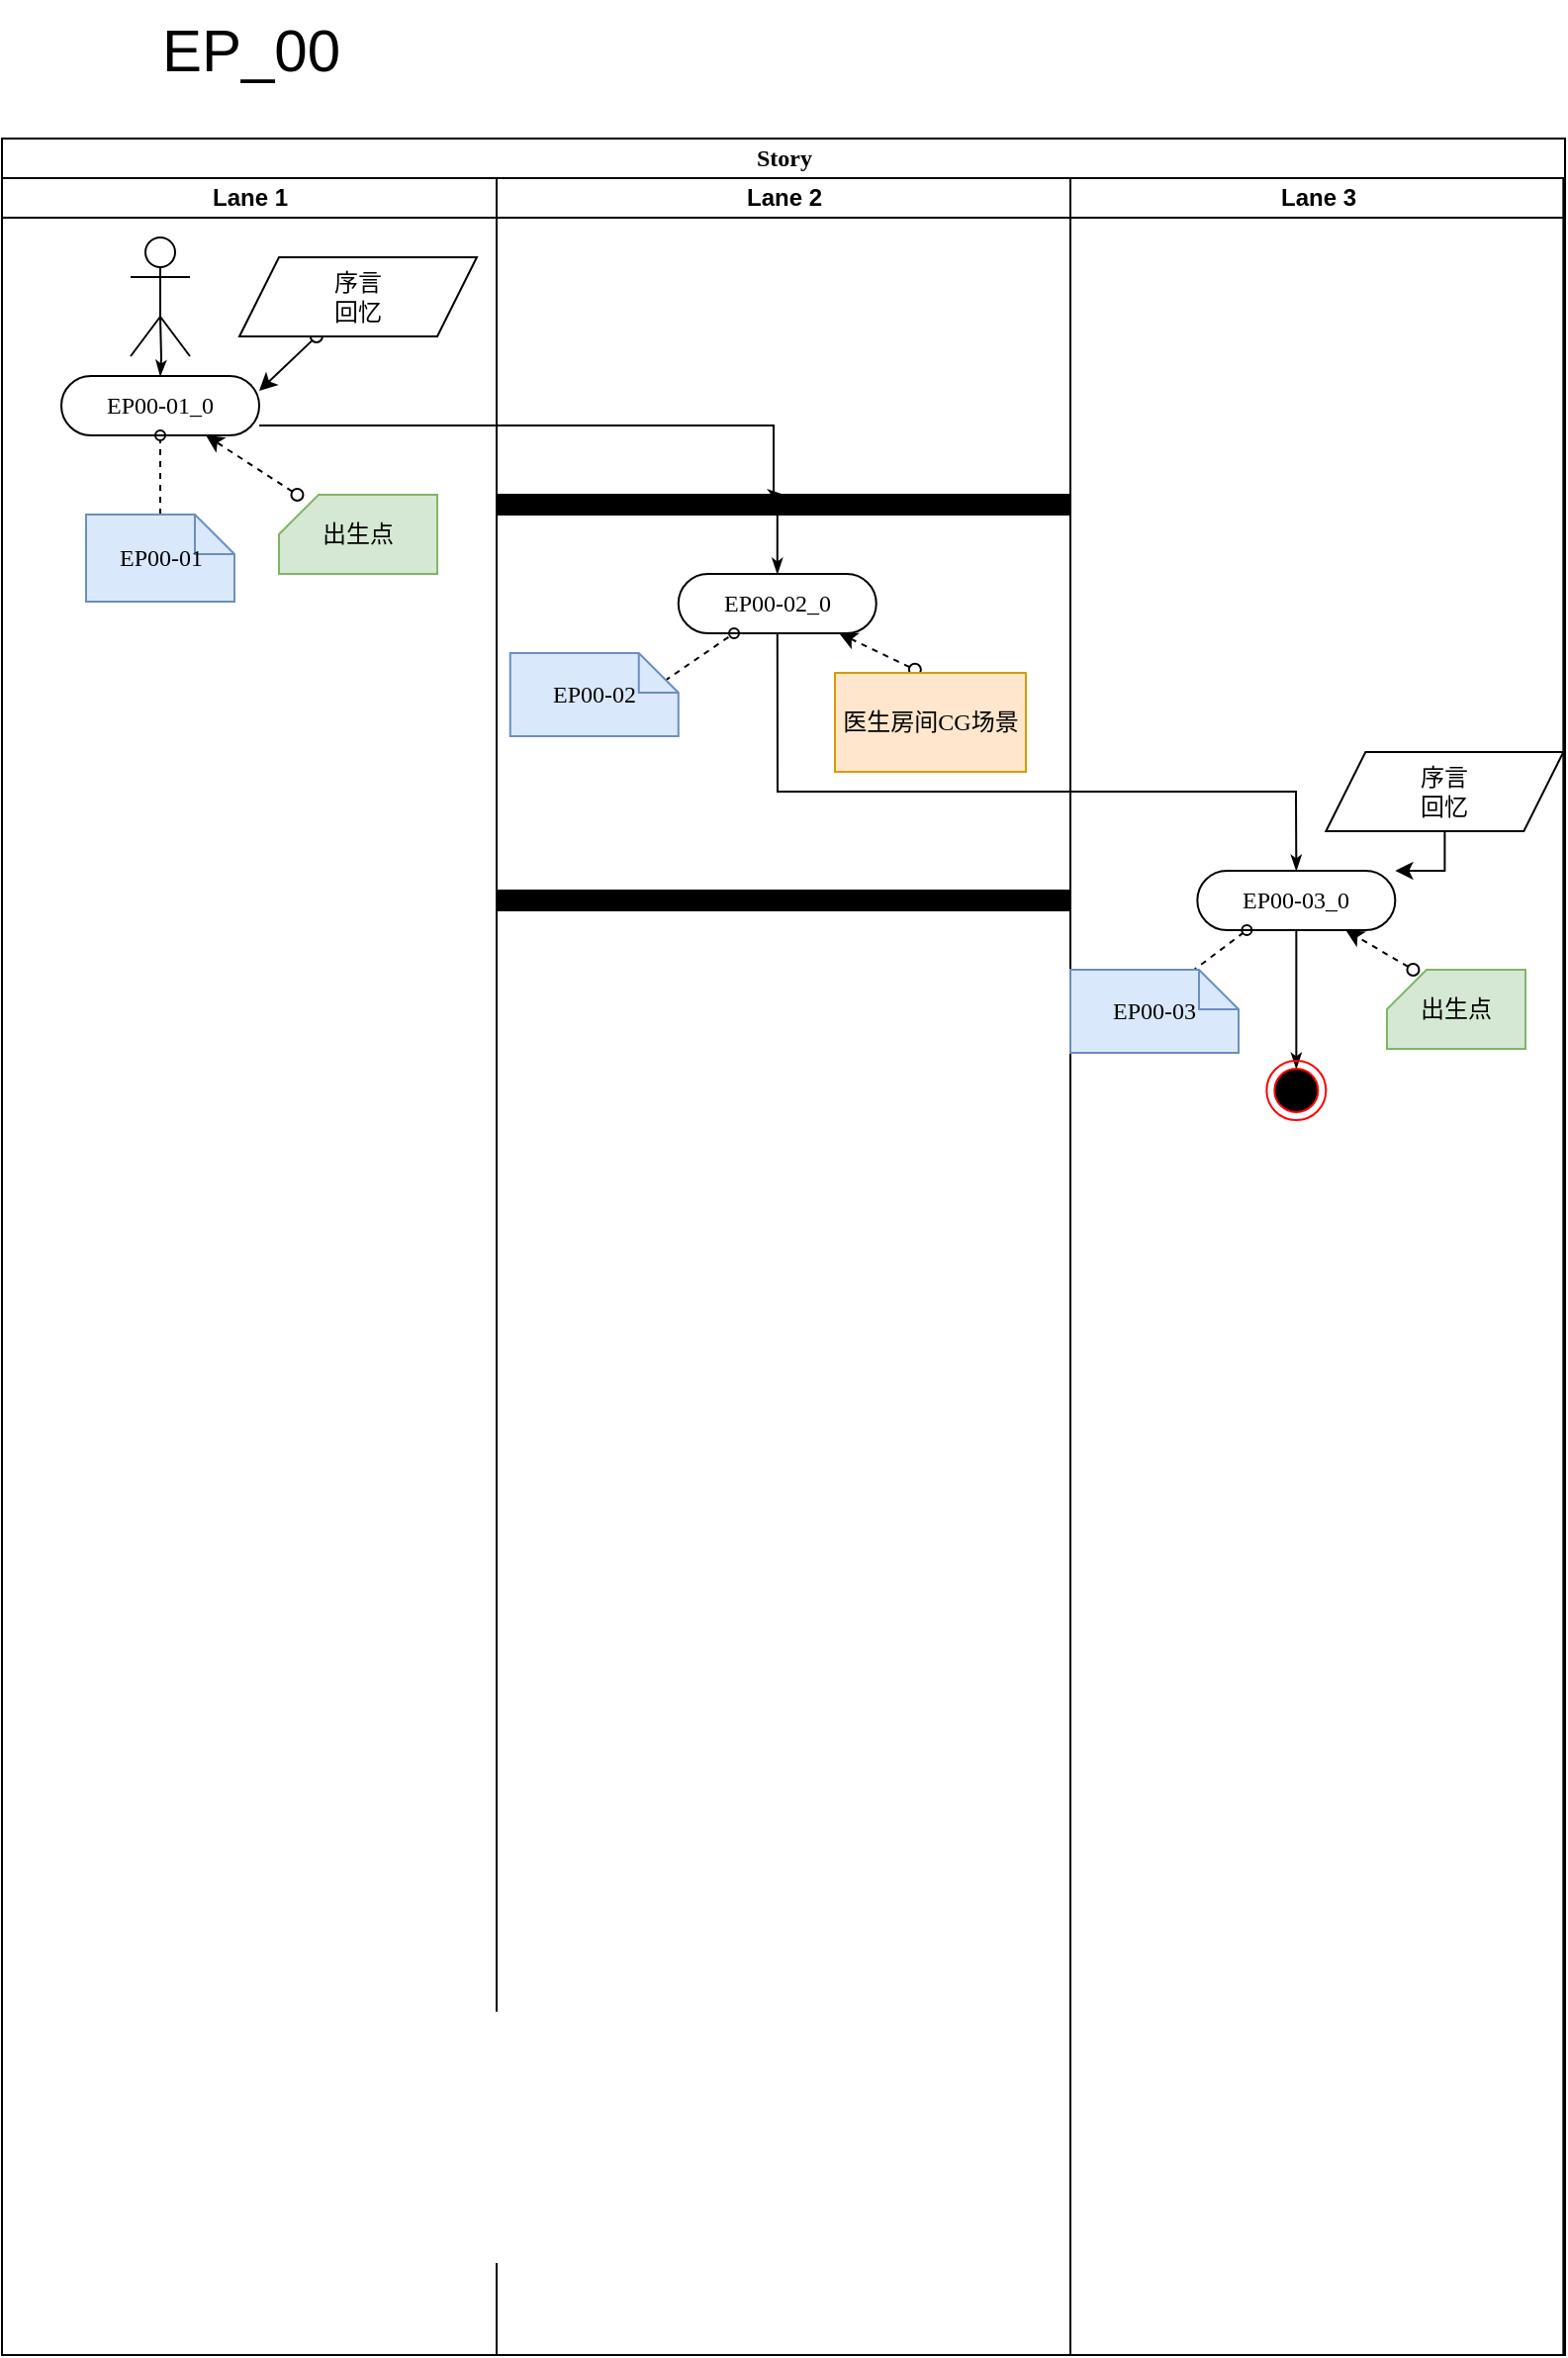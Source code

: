 <mxfile version="14.4.3" type="github">
  <diagram id="wKTDtwubBM4ZaoyLXUtE" name="Page-1">
    <mxGraphModel dx="1038" dy="1717" grid="1" gridSize="10" guides="1" tooltips="1" connect="1" arrows="1" fold="1" page="1" pageScale="1" pageWidth="827" pageHeight="1169" math="0" shadow="0">
      <root>
        <mxCell id="0" />
        <mxCell id="1" parent="0" />
        <mxCell id="kF__j294HLQNLXvyXOyZ-1" value="Story" style="swimlane;html=1;childLayout=stackLayout;startSize=20;rounded=0;shadow=0;comic=0;labelBackgroundColor=none;strokeWidth=1;fontFamily=Verdana;fontSize=12;align=center;" vertex="1" parent="1">
          <mxGeometry x="19" y="-1080" width="790" height="1120" as="geometry" />
        </mxCell>
        <mxCell id="kF__j294HLQNLXvyXOyZ-2" value="Lane 1" style="swimlane;html=1;startSize=20;" vertex="1" parent="kF__j294HLQNLXvyXOyZ-1">
          <mxGeometry y="20" width="250" height="1100" as="geometry" />
        </mxCell>
        <mxCell id="kF__j294HLQNLXvyXOyZ-3" value="EP00-01_0" style="rounded=1;whiteSpace=wrap;html=1;shadow=0;comic=0;labelBackgroundColor=none;strokeWidth=1;fontFamily=Verdana;fontSize=12;align=center;arcSize=50;" vertex="1" parent="kF__j294HLQNLXvyXOyZ-2">
          <mxGeometry x="30" y="100" width="100" height="30" as="geometry" />
        </mxCell>
        <mxCell id="kF__j294HLQNLXvyXOyZ-4" style="edgeStyle=none;rounded=0;html=1;dashed=1;labelBackgroundColor=none;startArrow=none;startFill=0;startSize=5;endArrow=oval;endFill=0;endSize=5;jettySize=auto;orthogonalLoop=1;strokeWidth=1;fontFamily=Verdana;fontSize=12;entryX=0.5;entryY=1;entryDx=0;entryDy=0;exitX=0.5;exitY=0;exitDx=0;exitDy=0;exitPerimeter=0;" edge="1" parent="kF__j294HLQNLXvyXOyZ-2" source="kF__j294HLQNLXvyXOyZ-6" target="kF__j294HLQNLXvyXOyZ-3">
          <mxGeometry relative="1" as="geometry">
            <mxPoint x="150" y="257.878" as="sourcePoint" />
            <mxPoint x="112.955" y="238" as="targetPoint" />
          </mxGeometry>
        </mxCell>
        <mxCell id="kF__j294HLQNLXvyXOyZ-5" style="edgeStyle=orthogonalEdgeStyle;rounded=0;html=1;labelBackgroundColor=none;startArrow=none;startFill=0;startSize=5;endArrow=classicThin;endFill=1;endSize=5;jettySize=auto;orthogonalLoop=1;strokeWidth=1;fontFamily=Verdana;fontSize=12" edge="1" parent="kF__j294HLQNLXvyXOyZ-2" target="kF__j294HLQNLXvyXOyZ-3">
          <mxGeometry relative="1" as="geometry">
            <mxPoint x="80" y="70" as="sourcePoint" />
          </mxGeometry>
        </mxCell>
        <mxCell id="kF__j294HLQNLXvyXOyZ-6" value="EP00-01" style="shape=note;whiteSpace=wrap;html=1;rounded=0;shadow=0;comic=0;labelBackgroundColor=none;strokeWidth=1;fontFamily=Verdana;fontSize=12;align=center;size=20;fillColor=#dae8fc;strokeColor=#6c8ebf;" vertex="1" parent="kF__j294HLQNLXvyXOyZ-2">
          <mxGeometry x="42.5" y="170" width="75" height="44" as="geometry" />
        </mxCell>
        <mxCell id="kF__j294HLQNLXvyXOyZ-7" value="" style="shape=umlActor;verticalLabelPosition=bottom;verticalAlign=top;html=1;outlineConnect=0;" vertex="1" parent="kF__j294HLQNLXvyXOyZ-2">
          <mxGeometry x="65" y="30" width="30" height="60" as="geometry" />
        </mxCell>
        <mxCell id="kF__j294HLQNLXvyXOyZ-8" style="edgeStyle=none;rounded=0;orthogonalLoop=1;jettySize=auto;html=1;dashed=1;startArrow=oval;startFill=0;" edge="1" parent="kF__j294HLQNLXvyXOyZ-2" source="kF__j294HLQNLXvyXOyZ-9" target="kF__j294HLQNLXvyXOyZ-3">
          <mxGeometry relative="1" as="geometry" />
        </mxCell>
        <mxCell id="kF__j294HLQNLXvyXOyZ-9" value="出生点" style="shape=card;whiteSpace=wrap;html=1;size=20;fillColor=#d5e8d4;strokeColor=#82b366;" vertex="1" parent="kF__j294HLQNLXvyXOyZ-2">
          <mxGeometry x="140" y="160" width="80" height="40" as="geometry" />
        </mxCell>
        <mxCell id="kF__j294HLQNLXvyXOyZ-10" style="edgeStyle=none;rounded=0;orthogonalLoop=1;jettySize=auto;html=1;entryX=1;entryY=0.25;entryDx=0;entryDy=0;startArrow=oval;startFill=0;" edge="1" parent="kF__j294HLQNLXvyXOyZ-2" source="kF__j294HLQNLXvyXOyZ-11" target="kF__j294HLQNLXvyXOyZ-3">
          <mxGeometry relative="1" as="geometry" />
        </mxCell>
        <mxCell id="kF__j294HLQNLXvyXOyZ-11" value="序言&lt;br&gt;回忆" style="shape=parallelogram;perimeter=parallelogramPerimeter;whiteSpace=wrap;html=1;fixedSize=1;" vertex="1" parent="kF__j294HLQNLXvyXOyZ-2">
          <mxGeometry x="120" y="40" width="120" height="40" as="geometry" />
        </mxCell>
        <mxCell id="kF__j294HLQNLXvyXOyZ-12" value="Lane 2" style="swimlane;html=1;startSize=20;" vertex="1" parent="kF__j294HLQNLXvyXOyZ-1">
          <mxGeometry x="250" y="20" width="290" height="1100" as="geometry" />
        </mxCell>
        <mxCell id="kF__j294HLQNLXvyXOyZ-13" value="" style="whiteSpace=wrap;html=1;rounded=0;shadow=0;comic=0;labelBackgroundColor=none;strokeWidth=1;fillColor=#000000;fontFamily=Verdana;fontSize=12;align=center;rotation=0;" vertex="1" parent="kF__j294HLQNLXvyXOyZ-12">
          <mxGeometry y="160" width="290" height="10" as="geometry" />
        </mxCell>
        <mxCell id="kF__j294HLQNLXvyXOyZ-14" value="EP00-02_0" style="rounded=1;whiteSpace=wrap;html=1;shadow=0;comic=0;labelBackgroundColor=none;strokeWidth=1;fontFamily=Verdana;fontSize=12;align=center;arcSize=50;" vertex="1" parent="kF__j294HLQNLXvyXOyZ-12">
          <mxGeometry x="91.88" y="200" width="100" height="30" as="geometry" />
        </mxCell>
        <mxCell id="kF__j294HLQNLXvyXOyZ-15" style="edgeStyle=orthogonalEdgeStyle;rounded=0;html=1;exitX=0.25;exitY=1;entryX=0.5;entryY=0;labelBackgroundColor=none;startArrow=none;startFill=0;startSize=5;endArrow=classicThin;endFill=1;endSize=5;jettySize=auto;orthogonalLoop=1;strokeWidth=1;fontFamily=Verdana;fontSize=12" edge="1" parent="kF__j294HLQNLXvyXOyZ-12" source="kF__j294HLQNLXvyXOyZ-13" target="kF__j294HLQNLXvyXOyZ-14">
          <mxGeometry relative="1" as="geometry">
            <Array as="points">
              <mxPoint x="142" y="170" />
            </Array>
          </mxGeometry>
        </mxCell>
        <mxCell id="kF__j294HLQNLXvyXOyZ-17" style="edgeStyle=none;rounded=0;html=1;labelBackgroundColor=none;startArrow=none;startFill=0;startSize=5;endArrow=oval;endFill=0;endSize=5;jettySize=auto;orthogonalLoop=1;strokeWidth=1;fontFamily=Verdana;fontSize=12;dashed=1;" edge="1" parent="kF__j294HLQNLXvyXOyZ-12" target="kF__j294HLQNLXvyXOyZ-14">
          <mxGeometry relative="1" as="geometry">
            <mxPoint x="85.005" y="254" as="sourcePoint" />
          </mxGeometry>
        </mxCell>
        <mxCell id="kF__j294HLQNLXvyXOyZ-20" value="EP00-02" style="shape=note;whiteSpace=wrap;html=1;rounded=0;shadow=0;comic=0;labelBackgroundColor=none;strokeWidth=1;fontFamily=Verdana;fontSize=12;align=center;size=20;fillColor=#dae8fc;strokeColor=#6c8ebf;" vertex="1" parent="kF__j294HLQNLXvyXOyZ-12">
          <mxGeometry x="6.88" y="240" width="85" height="42" as="geometry" />
        </mxCell>
        <mxCell id="kF__j294HLQNLXvyXOyZ-25" style="edgeStyle=none;rounded=0;orthogonalLoop=1;jettySize=auto;html=1;dashed=1;startArrow=oval;startFill=0;exitX=0.419;exitY=-0.032;exitDx=0;exitDy=0;exitPerimeter=0;" edge="1" parent="kF__j294HLQNLXvyXOyZ-12" source="kF__j294HLQNLXvyXOyZ-47" target="kF__j294HLQNLXvyXOyZ-14">
          <mxGeometry relative="1" as="geometry">
            <mxPoint x="210" y="231.515" as="sourcePoint" />
          </mxGeometry>
        </mxCell>
        <mxCell id="kF__j294HLQNLXvyXOyZ-34" value="" style="whiteSpace=wrap;html=1;rounded=0;shadow=0;comic=0;labelBackgroundColor=none;strokeWidth=1;fillColor=#000000;fontFamily=Verdana;fontSize=12;align=center;rotation=0;" vertex="1" parent="kF__j294HLQNLXvyXOyZ-12">
          <mxGeometry y="360" width="290" height="10" as="geometry" />
        </mxCell>
        <mxCell id="kF__j294HLQNLXvyXOyZ-47" value="医生房间CG场景" style="rounded=0;whiteSpace=wrap;html=1;shadow=0;comic=0;labelBackgroundColor=none;strokeWidth=1;fontFamily=Verdana;fontSize=12;align=center;arcSize=50;fillColor=#ffe6cc;strokeColor=#d79b00;" vertex="1" parent="kF__j294HLQNLXvyXOyZ-12">
          <mxGeometry x="171" y="250" width="96.5" height="50" as="geometry" />
        </mxCell>
        <mxCell id="kF__j294HLQNLXvyXOyZ-35" value="Lane 3" style="swimlane;html=1;startSize=20;" vertex="1" parent="kF__j294HLQNLXvyXOyZ-1">
          <mxGeometry x="540" y="20" width="249.17" height="1100" as="geometry" />
        </mxCell>
        <mxCell id="kF__j294HLQNLXvyXOyZ-36" style="rounded=0;html=1;labelBackgroundColor=none;startArrow=none;startFill=0;startSize=5;endArrow=classicThin;endFill=1;endSize=5;jettySize=auto;orthogonalLoop=1;strokeWidth=1;fontFamily=Verdana;fontSize=12" edge="1" parent="kF__j294HLQNLXvyXOyZ-35">
          <mxGeometry relative="1" as="geometry">
            <mxPoint x="61.25" y="268" as="targetPoint" />
          </mxGeometry>
        </mxCell>
        <mxCell id="kF__j294HLQNLXvyXOyZ-37" style="edgeStyle=none;rounded=0;html=1;labelBackgroundColor=none;startArrow=none;startFill=0;startSize=5;endArrow=classicThin;endFill=1;endSize=5;jettySize=auto;orthogonalLoop=1;strokeWidth=1;fontFamily=Verdana;fontSize=12" edge="1" parent="kF__j294HLQNLXvyXOyZ-35">
          <mxGeometry relative="1" as="geometry">
            <mxPoint x="35" y="367.222" as="targetPoint" />
          </mxGeometry>
        </mxCell>
        <mxCell id="kF__j294HLQNLXvyXOyZ-38" style="edgeStyle=none;rounded=0;html=1;labelBackgroundColor=none;startArrow=none;startFill=0;startSize=5;endArrow=classicThin;endFill=1;endSize=5;jettySize=auto;orthogonalLoop=1;strokeWidth=1;fontFamily=Verdana;fontSize=12" edge="1" parent="kF__j294HLQNLXvyXOyZ-35">
          <mxGeometry relative="1" as="geometry">
            <mxPoint x="70.565" y="298" as="sourcePoint" />
          </mxGeometry>
        </mxCell>
        <mxCell id="kF__j294HLQNLXvyXOyZ-39" style="edgeStyle=none;rounded=0;html=1;dashed=1;labelBackgroundColor=none;startArrow=none;startFill=0;startSize=5;endArrow=oval;endFill=0;endSize=5;jettySize=auto;orthogonalLoop=1;strokeWidth=1;fontFamily=Verdana;fontSize=12" edge="1" parent="kF__j294HLQNLXvyXOyZ-35">
          <mxGeometry relative="1" as="geometry">
            <mxPoint x="160" y="257.878" as="sourcePoint" />
          </mxGeometry>
        </mxCell>
        <mxCell id="kF__j294HLQNLXvyXOyZ-40" style="edgeStyle=none;rounded=0;html=1;dashed=1;labelBackgroundColor=none;startArrow=none;startFill=0;startSize=5;endArrow=oval;endFill=0;endSize=5;jettySize=auto;orthogonalLoop=1;strokeWidth=1;fontFamily=Verdana;fontSize=12" edge="1" parent="kF__j294HLQNLXvyXOyZ-35">
          <mxGeometry relative="1" as="geometry">
            <mxPoint x="85" y="281.814" as="targetPoint" />
          </mxGeometry>
        </mxCell>
        <mxCell id="kF__j294HLQNLXvyXOyZ-41" style="edgeStyle=none;rounded=0;html=1;dashed=1;labelBackgroundColor=none;startArrow=none;startFill=0;startSize=5;endArrow=oval;endFill=0;endSize=5;jettySize=auto;orthogonalLoop=1;strokeWidth=1;fontFamily=Verdana;fontSize=12" edge="1" parent="kF__j294HLQNLXvyXOyZ-35">
          <mxGeometry relative="1" as="geometry">
            <mxPoint x="154.744" y="415" as="sourcePoint" />
          </mxGeometry>
        </mxCell>
        <mxCell id="kF__j294HLQNLXvyXOyZ-42" style="edgeStyle=none;rounded=0;html=1;dashed=1;labelBackgroundColor=none;startArrow=none;startFill=0;startSize=5;endArrow=oval;endFill=0;endSize=5;jettySize=auto;orthogonalLoop=1;strokeWidth=1;fontFamily=Verdana;fontSize=12" edge="1" parent="kF__j294HLQNLXvyXOyZ-35">
          <mxGeometry relative="1" as="geometry">
            <mxPoint x="35" y="389.538" as="targetPoint" />
          </mxGeometry>
        </mxCell>
        <mxCell id="kF__j294HLQNLXvyXOyZ-16" value="EP00-03_0" style="rounded=1;whiteSpace=wrap;html=1;shadow=0;comic=0;labelBackgroundColor=none;strokeWidth=1;fontFamily=Verdana;fontSize=12;align=center;arcSize=50;" vertex="1" parent="kF__j294HLQNLXvyXOyZ-35">
          <mxGeometry x="64.17" y="350" width="100" height="30" as="geometry" />
        </mxCell>
        <mxCell id="kF__j294HLQNLXvyXOyZ-18" style="edgeStyle=none;rounded=0;html=1;labelBackgroundColor=none;startArrow=none;startFill=0;startSize=5;endArrow=classicThin;endFill=1;endSize=5;jettySize=auto;orthogonalLoop=1;strokeWidth=1;fontFamily=Verdana;fontSize=12" edge="1" parent="kF__j294HLQNLXvyXOyZ-35" source="kF__j294HLQNLXvyXOyZ-16">
          <mxGeometry relative="1" as="geometry">
            <mxPoint x="114.17" y="450" as="targetPoint" />
          </mxGeometry>
        </mxCell>
        <mxCell id="kF__j294HLQNLXvyXOyZ-22" style="edgeStyle=none;rounded=0;html=1;labelBackgroundColor=none;startArrow=none;startFill=0;startSize=5;endArrow=oval;endFill=0;endSize=5;jettySize=auto;orthogonalLoop=1;strokeWidth=1;fontFamily=Verdana;fontSize=12;dashed=1;entryX=0.25;entryY=1;entryDx=0;entryDy=0;exitX=0.966;exitY=0.262;exitDx=0;exitDy=0;exitPerimeter=0;" edge="1" parent="kF__j294HLQNLXvyXOyZ-35" target="kF__j294HLQNLXvyXOyZ-16">
          <mxGeometry relative="1" as="geometry">
            <mxPoint x="61.28" y="401.004" as="sourcePoint" />
            <mxPoint x="52.29" y="350" as="targetPoint" />
          </mxGeometry>
        </mxCell>
        <mxCell id="kF__j294HLQNLXvyXOyZ-27" style="edgeStyle=none;rounded=0;orthogonalLoop=1;jettySize=auto;html=1;entryX=0.75;entryY=1;entryDx=0;entryDy=0;dashed=1;startArrow=oval;startFill=0;" edge="1" parent="kF__j294HLQNLXvyXOyZ-35" target="kF__j294HLQNLXvyXOyZ-16">
          <mxGeometry relative="1" as="geometry">
            <mxPoint x="173.23" y="400" as="sourcePoint" />
          </mxGeometry>
        </mxCell>
        <mxCell id="kF__j294HLQNLXvyXOyZ-33" value="" style="ellipse;html=1;shape=endState;fillColor=#000000;strokeColor=#ff0000;" vertex="1" parent="kF__j294HLQNLXvyXOyZ-35">
          <mxGeometry x="99.17" y="446" width="30" height="30" as="geometry" />
        </mxCell>
        <mxCell id="kF__j294HLQNLXvyXOyZ-21" value="EP00-03" style="shape=note;whiteSpace=wrap;html=1;rounded=0;shadow=0;comic=0;labelBackgroundColor=none;strokeWidth=1;fontFamily=Verdana;fontSize=12;align=center;size=20;fillColor=#dae8fc;strokeColor=#6c8ebf;" vertex="1" parent="kF__j294HLQNLXvyXOyZ-35">
          <mxGeometry y="400" width="85" height="42" as="geometry" />
        </mxCell>
        <mxCell id="kF__j294HLQNLXvyXOyZ-28" value="出生点" style="shape=card;whiteSpace=wrap;html=1;size=20;fillColor=#d5e8d4;strokeColor=#82b366;" vertex="1" parent="kF__j294HLQNLXvyXOyZ-35">
          <mxGeometry x="160" y="400" width="70" height="40" as="geometry" />
        </mxCell>
        <mxCell id="kF__j294HLQNLXvyXOyZ-46" style="edgeStyle=orthogonalEdgeStyle;rounded=0;orthogonalLoop=1;jettySize=auto;html=1;entryX=1;entryY=0;entryDx=0;entryDy=0;" edge="1" parent="kF__j294HLQNLXvyXOyZ-35" source="kF__j294HLQNLXvyXOyZ-45" target="kF__j294HLQNLXvyXOyZ-16">
          <mxGeometry relative="1" as="geometry" />
        </mxCell>
        <mxCell id="kF__j294HLQNLXvyXOyZ-45" value="序言&lt;br&gt;回忆" style="shape=parallelogram;perimeter=parallelogramPerimeter;whiteSpace=wrap;html=1;fixedSize=1;" vertex="1" parent="kF__j294HLQNLXvyXOyZ-35">
          <mxGeometry x="129.17" y="290" width="120" height="40" as="geometry" />
        </mxCell>
        <mxCell id="kF__j294HLQNLXvyXOyZ-43" style="edgeStyle=orthogonalEdgeStyle;rounded=0;html=1;entryX=0.5;entryY=0;labelBackgroundColor=none;startArrow=none;startFill=0;startSize=5;endArrow=classicThin;endFill=1;endSize=5;jettySize=auto;orthogonalLoop=1;strokeWidth=1;fontFamily=Verdana;fontSize=12" edge="1" parent="kF__j294HLQNLXvyXOyZ-1" source="kF__j294HLQNLXvyXOyZ-3" target="kF__j294HLQNLXvyXOyZ-13">
          <mxGeometry relative="1" as="geometry">
            <Array as="points">
              <mxPoint x="390" y="145" />
            </Array>
          </mxGeometry>
        </mxCell>
        <mxCell id="kF__j294HLQNLXvyXOyZ-19" style="edgeStyle=none;rounded=0;html=1;labelBackgroundColor=none;startArrow=none;startFill=0;startSize=5;endArrow=classicThin;endFill=1;endSize=5;jettySize=auto;orthogonalLoop=1;strokeWidth=1;fontFamily=Verdana;fontSize=12;entryX=0.5;entryY=0;entryDx=0;entryDy=0;" edge="1" parent="kF__j294HLQNLXvyXOyZ-1" source="kF__j294HLQNLXvyXOyZ-14" target="kF__j294HLQNLXvyXOyZ-16">
          <mxGeometry relative="1" as="geometry">
            <mxPoint x="390.568" y="310" as="targetPoint" />
            <Array as="points">
              <mxPoint x="392" y="330" />
              <mxPoint x="431" y="330" />
              <mxPoint x="654" y="330" />
            </Array>
          </mxGeometry>
        </mxCell>
        <mxCell id="kF__j294HLQNLXvyXOyZ-44" value="&lt;font style=&quot;font-size: 30px&quot;&gt;EP_00&lt;/font&gt;" style="text;html=1;strokeColor=none;fillColor=none;align=center;verticalAlign=middle;whiteSpace=wrap;rounded=0;" vertex="1" parent="1">
          <mxGeometry x="40" y="-1150" width="210" height="50" as="geometry" />
        </mxCell>
      </root>
    </mxGraphModel>
  </diagram>
</mxfile>
